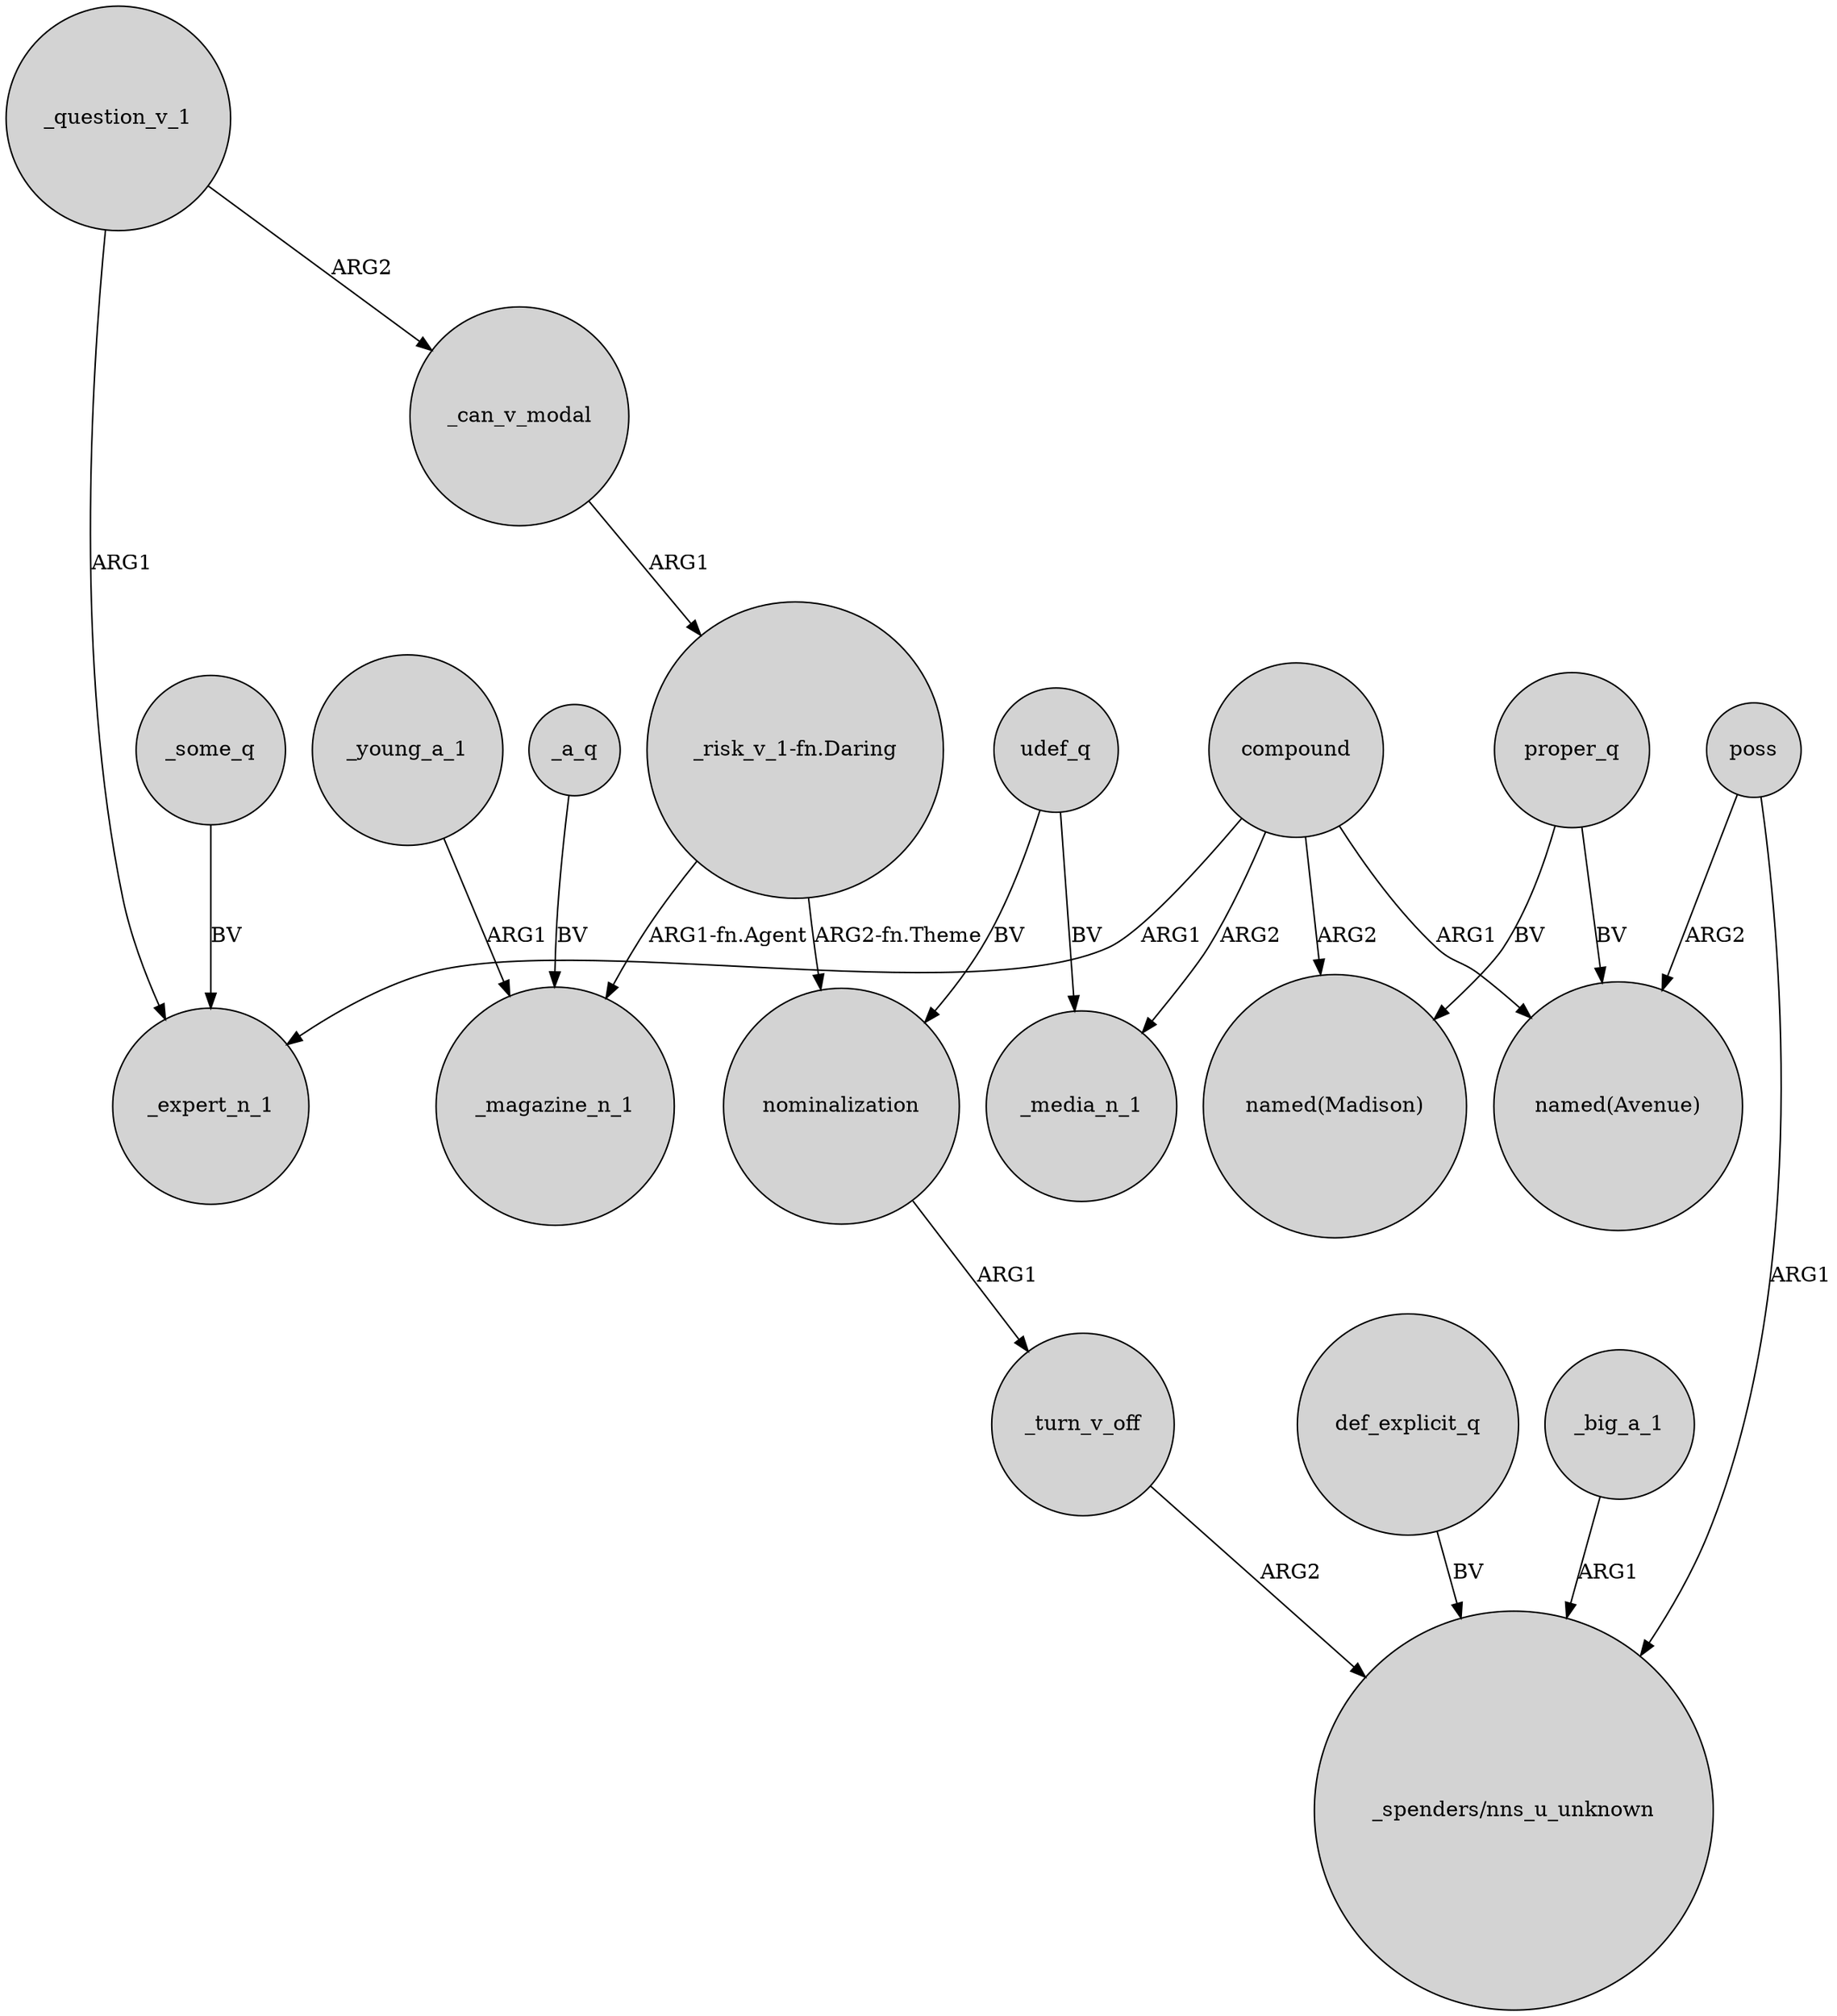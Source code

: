 digraph {
	node [shape=circle style=filled]
	_some_q -> _expert_n_1 [label=BV]
	_question_v_1 -> _expert_n_1 [label=ARG1]
	compound -> "named(Madison)" [label=ARG2]
	_young_a_1 -> _magazine_n_1 [label=ARG1]
	udef_q -> _media_n_1 [label=BV]
	poss -> "named(Avenue)" [label=ARG2]
	proper_q -> "named(Madison)" [label=BV]
	compound -> "named(Avenue)" [label=ARG1]
	_question_v_1 -> _can_v_modal [label=ARG2]
	def_explicit_q -> "_spenders/nns_u_unknown" [label=BV]
	compound -> _media_n_1 [label=ARG2]
	_can_v_modal -> "_risk_v_1-fn.Daring" [label=ARG1]
	_big_a_1 -> "_spenders/nns_u_unknown" [label=ARG1]
	compound -> _expert_n_1 [label=ARG1]
	"_risk_v_1-fn.Daring" -> _magazine_n_1 [label="ARG1-fn.Agent"]
	_turn_v_off -> "_spenders/nns_u_unknown" [label=ARG2]
	udef_q -> nominalization [label=BV]
	poss -> "_spenders/nns_u_unknown" [label=ARG1]
	proper_q -> "named(Avenue)" [label=BV]
	"_risk_v_1-fn.Daring" -> nominalization [label="ARG2-fn.Theme"]
	nominalization -> _turn_v_off [label=ARG1]
	_a_q -> _magazine_n_1 [label=BV]
}
